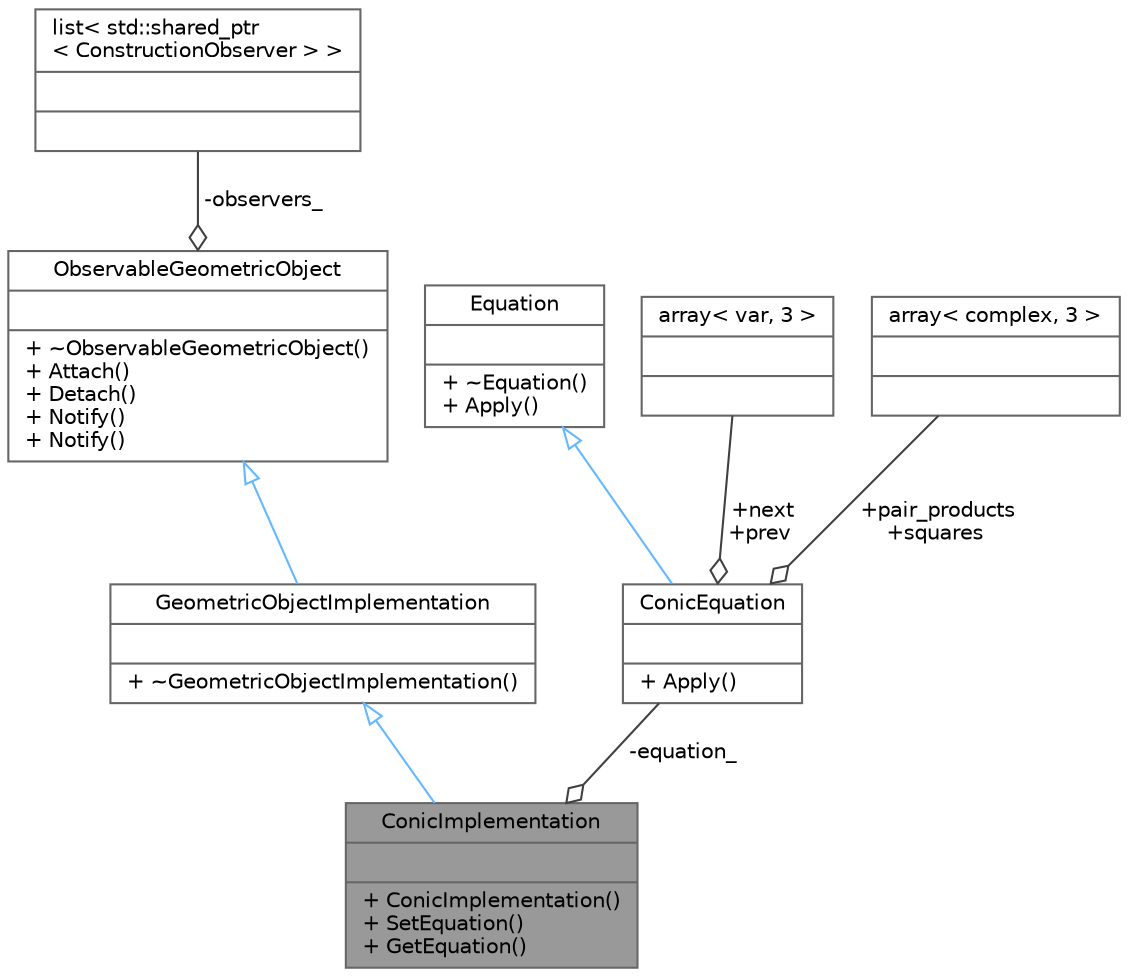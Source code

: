 digraph "ConicImplementation"
{
 // LATEX_PDF_SIZE
  bgcolor="transparent";
  edge [fontname=Helvetica,fontsize=10,labelfontname=Helvetica,labelfontsize=10];
  node [fontname=Helvetica,fontsize=10,shape=box,height=0.2,width=0.9];
  Node1 [shape=record,label="{ConicImplementation\n||+ ConicImplementation()\l+ SetEquation()\l+ GetEquation()\l}",height=0.2,width=0.4,color="gray40", fillcolor="grey60", style="filled", fontcolor="black",tooltip=" "];
  Node2 -> Node1 [dir="back",color="steelblue1",style="solid",arrowtail="onormal"];
  Node2 [shape=record,label="{GeometricObjectImplementation\n||+ ~GeometricObjectImplementation()\l}",height=0.2,width=0.4,color="gray40", fillcolor="white", style="filled",URL="$class_geometric_object_implementation.html",tooltip="Base class for implementations of geometric objects."];
  Node3 -> Node2 [dir="back",color="steelblue1",style="solid",arrowtail="onormal"];
  Node3 [shape=record,label="{ObservableGeometricObject\n||+ ~ObservableGeometricObject()\l+ Attach()\l+ Detach()\l+ Notify()\l+ Notify()\l}",height=0.2,width=0.4,color="gray40", fillcolor="white", style="filled",URL="$class_observable_geometric_object.html",tooltip="Makes GeometricObjectImplementation observable."];
  Node4 -> Node3 [color="grey25",style="solid",label=" -observers_" ,arrowhead="odiamond"];
  Node4 [shape=record,label="{list\< std::shared_ptr\l\< ConstructionObserver \> \>\n||}",height=0.2,width=0.4,color="gray40", fillcolor="white", style="filled",tooltip=" "];
  Node5 -> Node1 [color="grey25",style="solid",label=" -equation_" ,arrowhead="odiamond"];
  Node5 [shape=record,label="{ConicEquation\n||+ Apply()\l}",height=0.2,width=0.4,color="gray40", fillcolor="white", style="filled",URL="$struct_conic_equation.html",tooltip="Struct that defines position of the conic."];
  Node6 -> Node5 [dir="back",color="steelblue1",style="solid",arrowtail="onormal"];
  Node6 [shape=record,label="{Equation\n||+ ~Equation()\l+ Apply()\l}",height=0.2,width=0.4,color="gray40", fillcolor="white", style="filled",URL="$struct_equation.html",tooltip="Struct that defines position of the objects."];
  Node7 -> Node5 [color="grey25",style="solid",label=" +next\n+prev" ,arrowhead="odiamond"];
  Node7 [shape=record,label="{array\< var, 3 \>\n||}",height=0.2,width=0.4,color="gray40", fillcolor="white", style="filled",tooltip=" "];
  Node8 -> Node5 [color="grey25",style="solid",label=" +pair_products\n+squares" ,arrowhead="odiamond"];
  Node8 [shape=record,label="{array\< complex, 3 \>\n||}",height=0.2,width=0.4,color="gray40", fillcolor="white", style="filled",tooltip=" "];
}
